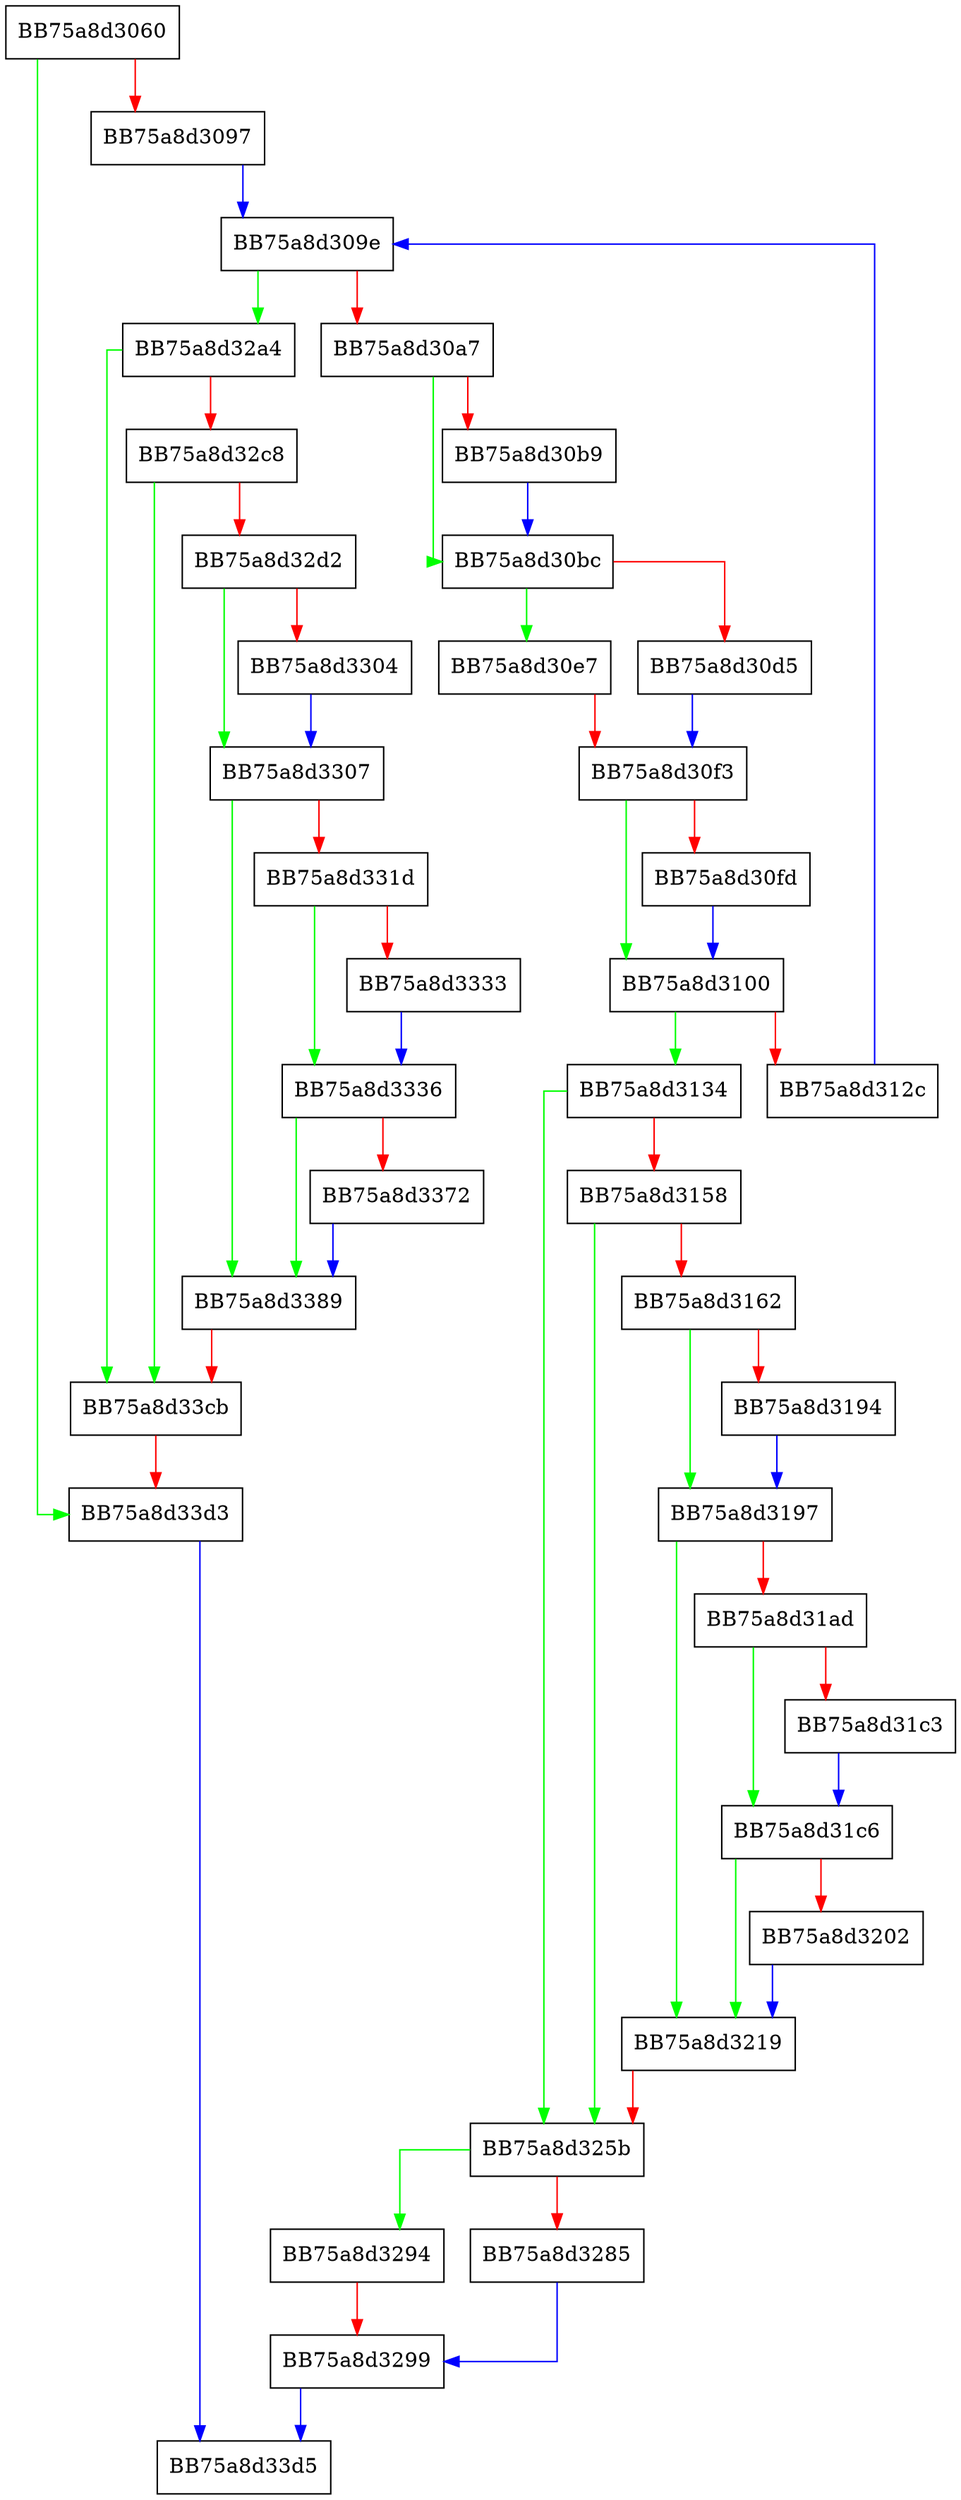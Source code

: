 digraph register_callback {
  node [shape="box"];
  graph [splines=ortho];
  BB75a8d3060 -> BB75a8d33d3 [color="green"];
  BB75a8d3060 -> BB75a8d3097 [color="red"];
  BB75a8d3097 -> BB75a8d309e [color="blue"];
  BB75a8d309e -> BB75a8d32a4 [color="green"];
  BB75a8d309e -> BB75a8d30a7 [color="red"];
  BB75a8d30a7 -> BB75a8d30bc [color="green"];
  BB75a8d30a7 -> BB75a8d30b9 [color="red"];
  BB75a8d30b9 -> BB75a8d30bc [color="blue"];
  BB75a8d30bc -> BB75a8d30e7 [color="green"];
  BB75a8d30bc -> BB75a8d30d5 [color="red"];
  BB75a8d30d5 -> BB75a8d30f3 [color="blue"];
  BB75a8d30e7 -> BB75a8d30f3 [color="red"];
  BB75a8d30f3 -> BB75a8d3100 [color="green"];
  BB75a8d30f3 -> BB75a8d30fd [color="red"];
  BB75a8d30fd -> BB75a8d3100 [color="blue"];
  BB75a8d3100 -> BB75a8d3134 [color="green"];
  BB75a8d3100 -> BB75a8d312c [color="red"];
  BB75a8d312c -> BB75a8d309e [color="blue"];
  BB75a8d3134 -> BB75a8d325b [color="green"];
  BB75a8d3134 -> BB75a8d3158 [color="red"];
  BB75a8d3158 -> BB75a8d325b [color="green"];
  BB75a8d3158 -> BB75a8d3162 [color="red"];
  BB75a8d3162 -> BB75a8d3197 [color="green"];
  BB75a8d3162 -> BB75a8d3194 [color="red"];
  BB75a8d3194 -> BB75a8d3197 [color="blue"];
  BB75a8d3197 -> BB75a8d3219 [color="green"];
  BB75a8d3197 -> BB75a8d31ad [color="red"];
  BB75a8d31ad -> BB75a8d31c6 [color="green"];
  BB75a8d31ad -> BB75a8d31c3 [color="red"];
  BB75a8d31c3 -> BB75a8d31c6 [color="blue"];
  BB75a8d31c6 -> BB75a8d3219 [color="green"];
  BB75a8d31c6 -> BB75a8d3202 [color="red"];
  BB75a8d3202 -> BB75a8d3219 [color="blue"];
  BB75a8d3219 -> BB75a8d325b [color="red"];
  BB75a8d325b -> BB75a8d3294 [color="green"];
  BB75a8d325b -> BB75a8d3285 [color="red"];
  BB75a8d3285 -> BB75a8d3299 [color="blue"];
  BB75a8d3294 -> BB75a8d3299 [color="red"];
  BB75a8d3299 -> BB75a8d33d5 [color="blue"];
  BB75a8d32a4 -> BB75a8d33cb [color="green"];
  BB75a8d32a4 -> BB75a8d32c8 [color="red"];
  BB75a8d32c8 -> BB75a8d33cb [color="green"];
  BB75a8d32c8 -> BB75a8d32d2 [color="red"];
  BB75a8d32d2 -> BB75a8d3307 [color="green"];
  BB75a8d32d2 -> BB75a8d3304 [color="red"];
  BB75a8d3304 -> BB75a8d3307 [color="blue"];
  BB75a8d3307 -> BB75a8d3389 [color="green"];
  BB75a8d3307 -> BB75a8d331d [color="red"];
  BB75a8d331d -> BB75a8d3336 [color="green"];
  BB75a8d331d -> BB75a8d3333 [color="red"];
  BB75a8d3333 -> BB75a8d3336 [color="blue"];
  BB75a8d3336 -> BB75a8d3389 [color="green"];
  BB75a8d3336 -> BB75a8d3372 [color="red"];
  BB75a8d3372 -> BB75a8d3389 [color="blue"];
  BB75a8d3389 -> BB75a8d33cb [color="red"];
  BB75a8d33cb -> BB75a8d33d3 [color="red"];
  BB75a8d33d3 -> BB75a8d33d5 [color="blue"];
}
